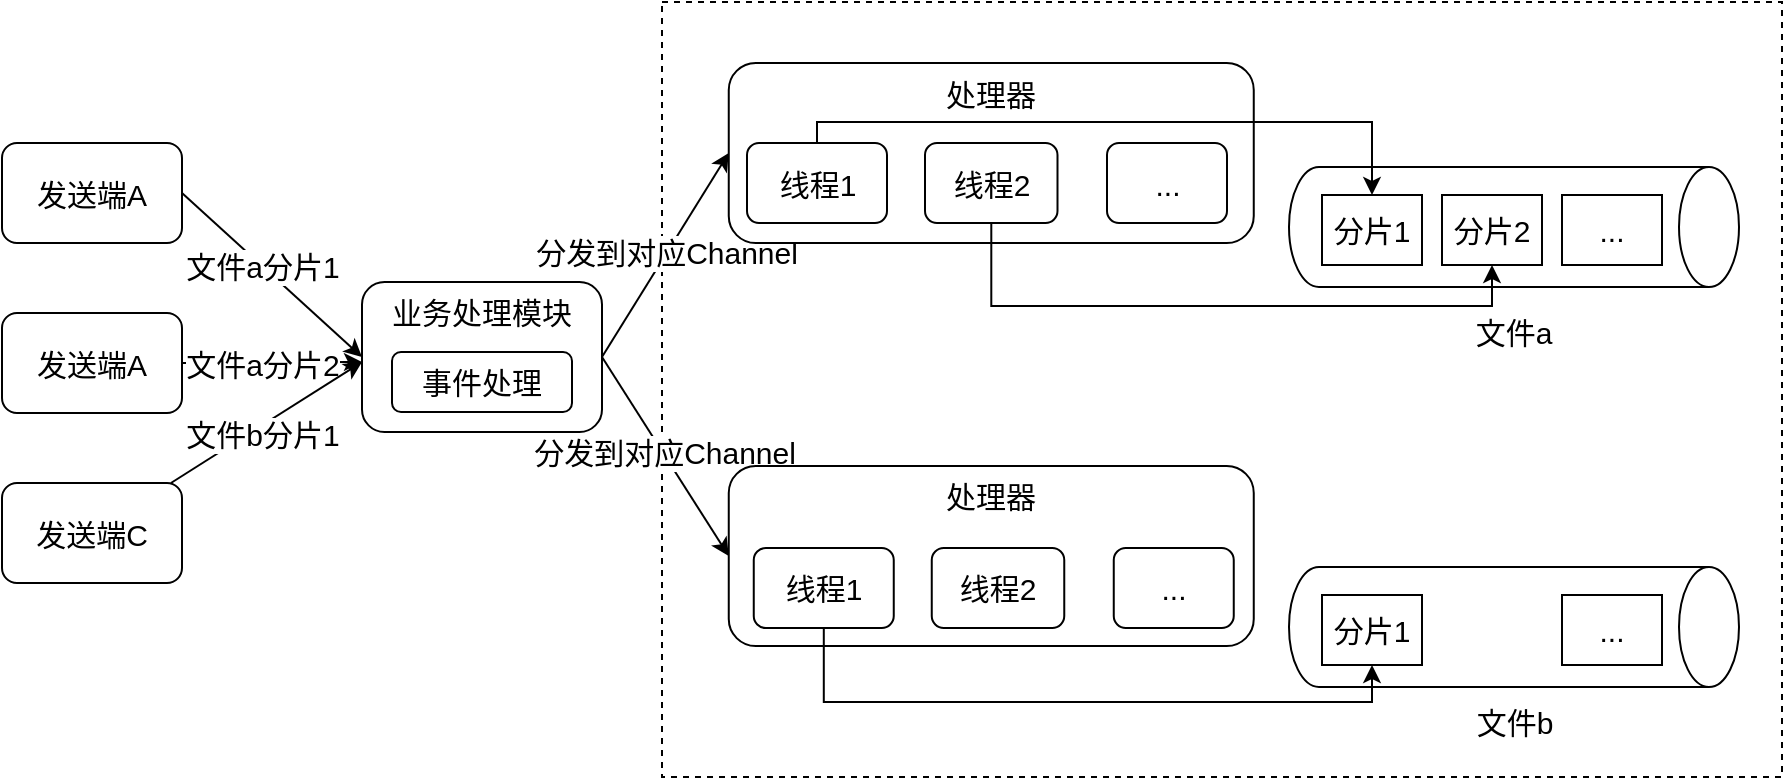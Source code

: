 <mxfile version="14.6.12" type="github">
  <diagram id="n4HC8YaUhGTWfw9sI0Wn" name="Page-1">
    <mxGraphModel dx="906" dy="589" grid="1" gridSize="10" guides="1" tooltips="1" connect="1" arrows="1" fold="1" page="1" pageScale="1" pageWidth="2339" pageHeight="3300" background="none" math="0" shadow="0">
      <root>
        <mxCell id="0" />
        <mxCell id="1" parent="0" />
        <mxCell id="nL799AtCIixuxnxENzf--4" value="" style="rounded=0;whiteSpace=wrap;html=1;dashed=1;fontSize=15;" vertex="1" parent="1">
          <mxGeometry x="520" y="110" width="560" height="387.5" as="geometry" />
        </mxCell>
        <mxCell id="nL799AtCIixuxnxENzf--7" style="rounded=0;orthogonalLoop=1;jettySize=auto;html=1;exitX=1;exitY=0.5;exitDx=0;exitDy=0;entryX=0;entryY=0.5;entryDx=0;entryDy=0;fontSize=15;" edge="1" parent="1" source="nL799AtCIixuxnxENzf--1" target="nL799AtCIixuxnxENzf--5">
          <mxGeometry relative="1" as="geometry" />
        </mxCell>
        <mxCell id="nL799AtCIixuxnxENzf--21" value="文件a分片1" style="edgeLabel;html=1;align=center;verticalAlign=middle;resizable=0;points=[];fontSize=15;" vertex="1" connectable="0" parent="nL799AtCIixuxnxENzf--7">
          <mxGeometry x="-0.315" y="-3" relative="1" as="geometry">
            <mxPoint x="11" y="6" as="offset" />
          </mxGeometry>
        </mxCell>
        <mxCell id="nL799AtCIixuxnxENzf--1" value="发送端A" style="rounded=1;whiteSpace=wrap;html=1;fontSize=15;" vertex="1" parent="1">
          <mxGeometry x="190" y="180.5" width="90" height="50" as="geometry" />
        </mxCell>
        <mxCell id="nL799AtCIixuxnxENzf--8" style="rounded=0;orthogonalLoop=1;jettySize=auto;html=1;exitX=1;exitY=0.5;exitDx=0;exitDy=0;fontSize=15;" edge="1" parent="1" source="nL799AtCIixuxnxENzf--2">
          <mxGeometry relative="1" as="geometry">
            <mxPoint x="370" y="290" as="targetPoint" />
          </mxGeometry>
        </mxCell>
        <mxCell id="nL799AtCIixuxnxENzf--22" value="文件a分片2" style="edgeLabel;html=1;align=center;verticalAlign=middle;resizable=0;points=[];fontSize=15;" vertex="1" connectable="0" parent="nL799AtCIixuxnxENzf--8">
          <mxGeometry x="-0.385" relative="1" as="geometry">
            <mxPoint x="12" as="offset" />
          </mxGeometry>
        </mxCell>
        <mxCell id="nL799AtCIixuxnxENzf--2" value="发送端A" style="rounded=1;whiteSpace=wrap;html=1;fontSize=15;" vertex="1" parent="1">
          <mxGeometry x="190" y="265.5" width="90" height="50" as="geometry" />
        </mxCell>
        <mxCell id="nL799AtCIixuxnxENzf--9" style="rounded=0;orthogonalLoop=1;jettySize=auto;html=1;fontSize=15;" edge="1" parent="1" source="nL799AtCIixuxnxENzf--3">
          <mxGeometry relative="1" as="geometry">
            <mxPoint x="370" y="290" as="targetPoint" />
          </mxGeometry>
        </mxCell>
        <mxCell id="nL799AtCIixuxnxENzf--23" value="文件b分片1" style="edgeLabel;html=1;align=center;verticalAlign=middle;resizable=0;points=[];fontSize=15;" vertex="1" connectable="0" parent="nL799AtCIixuxnxENzf--9">
          <mxGeometry x="-0.381" y="-2" relative="1" as="geometry">
            <mxPoint x="15" y="-8" as="offset" />
          </mxGeometry>
        </mxCell>
        <mxCell id="nL799AtCIixuxnxENzf--3" value="发送端C" style="rounded=1;whiteSpace=wrap;html=1;fontSize=15;" vertex="1" parent="1">
          <mxGeometry x="190" y="350.5" width="90" height="50" as="geometry" />
        </mxCell>
        <mxCell id="nL799AtCIixuxnxENzf--14" style="edgeStyle=none;rounded=0;orthogonalLoop=1;jettySize=auto;html=1;entryX=0;entryY=0.5;entryDx=0;entryDy=0;exitX=1;exitY=0.5;exitDx=0;exitDy=0;fontSize=15;" edge="1" parent="1" source="nL799AtCIixuxnxENzf--5" target="nL799AtCIixuxnxENzf--11">
          <mxGeometry relative="1" as="geometry" />
        </mxCell>
        <mxCell id="nL799AtCIixuxnxENzf--24" value="分发到对应Channel" style="edgeLabel;html=1;align=center;verticalAlign=middle;resizable=0;points=[];fontSize=15;" vertex="1" connectable="0" parent="nL799AtCIixuxnxENzf--14">
          <mxGeometry x="0.005" relative="1" as="geometry">
            <mxPoint y="-1" as="offset" />
          </mxGeometry>
        </mxCell>
        <mxCell id="nL799AtCIixuxnxENzf--20" style="edgeStyle=none;rounded=0;orthogonalLoop=1;jettySize=auto;html=1;exitX=1;exitY=0.5;exitDx=0;exitDy=0;entryX=0;entryY=0.5;entryDx=0;entryDy=0;fontSize=15;" edge="1" parent="1" source="nL799AtCIixuxnxENzf--5" target="nL799AtCIixuxnxENzf--37">
          <mxGeometry relative="1" as="geometry">
            <mxPoint x="527.5" y="385" as="targetPoint" />
          </mxGeometry>
        </mxCell>
        <mxCell id="nL799AtCIixuxnxENzf--26" value="分发到对应Channel" style="edgeLabel;html=1;align=center;verticalAlign=middle;resizable=0;points=[];fontSize=15;" vertex="1" connectable="0" parent="nL799AtCIixuxnxENzf--20">
          <mxGeometry x="0.018" y="-1" relative="1" as="geometry">
            <mxPoint x="-1" y="-4" as="offset" />
          </mxGeometry>
        </mxCell>
        <mxCell id="nL799AtCIixuxnxENzf--5" value="业务处理模块" style="rounded=1;whiteSpace=wrap;html=1;verticalAlign=top;fontSize=15;" vertex="1" parent="1">
          <mxGeometry x="370" y="250" width="120" height="75" as="geometry" />
        </mxCell>
        <mxCell id="nL799AtCIixuxnxENzf--6" value="事件处理" style="rounded=1;whiteSpace=wrap;html=1;fontSize=15;" vertex="1" parent="1">
          <mxGeometry x="385" y="285" width="90" height="30" as="geometry" />
        </mxCell>
        <mxCell id="nL799AtCIixuxnxENzf--11" value="处理器" style="rounded=1;whiteSpace=wrap;html=1;verticalAlign=top;fontSize=15;" vertex="1" parent="1">
          <mxGeometry x="553.38" y="140.5" width="262.5" height="90" as="geometry" />
        </mxCell>
        <mxCell id="nL799AtCIixuxnxENzf--32" value="线程1" style="rounded=1;whiteSpace=wrap;html=1;fontSize=15;" vertex="1" parent="1">
          <mxGeometry x="562.5" y="180.5" width="70" height="40" as="geometry" />
        </mxCell>
        <mxCell id="nL799AtCIixuxnxENzf--35" value="线程2" style="rounded=1;whiteSpace=wrap;html=1;fontSize=15;" vertex="1" parent="1">
          <mxGeometry x="651.5" y="180.5" width="66.25" height="40" as="geometry" />
        </mxCell>
        <mxCell id="nL799AtCIixuxnxENzf--36" value="..." style="rounded=1;whiteSpace=wrap;html=1;fontSize=15;" vertex="1" parent="1">
          <mxGeometry x="742.5" y="180.5" width="60" height="40" as="geometry" />
        </mxCell>
        <mxCell id="nL799AtCIixuxnxENzf--37" value="处理器" style="rounded=1;whiteSpace=wrap;html=1;verticalAlign=top;fontSize=15;" vertex="1" parent="1">
          <mxGeometry x="553.38" y="342" width="262.5" height="90" as="geometry" />
        </mxCell>
        <mxCell id="nL799AtCIixuxnxENzf--38" value="线程1" style="rounded=1;whiteSpace=wrap;html=1;fontSize=15;" vertex="1" parent="1">
          <mxGeometry x="565.88" y="383" width="70" height="40" as="geometry" />
        </mxCell>
        <mxCell id="nL799AtCIixuxnxENzf--39" value="线程2" style="rounded=1;whiteSpace=wrap;html=1;fontSize=15;" vertex="1" parent="1">
          <mxGeometry x="654.88" y="383" width="66.25" height="40" as="geometry" />
        </mxCell>
        <mxCell id="nL799AtCIixuxnxENzf--40" value="..." style="rounded=1;whiteSpace=wrap;html=1;fontSize=15;" vertex="1" parent="1">
          <mxGeometry x="745.88" y="383" width="60" height="40" as="geometry" />
        </mxCell>
        <mxCell id="nL799AtCIixuxnxENzf--42" value="" style="shape=cylinder3;whiteSpace=wrap;html=1;boundedLbl=1;backgroundOutline=1;size=15;fontSize=15;rotation=90;" vertex="1" parent="1">
          <mxGeometry x="916" y="110" width="60" height="225" as="geometry" />
        </mxCell>
        <mxCell id="nL799AtCIixuxnxENzf--43" value="分片1" style="rounded=0;whiteSpace=wrap;html=1;fontSize=15;" vertex="1" parent="1">
          <mxGeometry x="850" y="206.5" width="50" height="35" as="geometry" />
        </mxCell>
        <mxCell id="nL799AtCIixuxnxENzf--44" value="分片2" style="rounded=0;whiteSpace=wrap;html=1;fontSize=15;" vertex="1" parent="1">
          <mxGeometry x="910" y="206.5" width="50" height="35" as="geometry" />
        </mxCell>
        <mxCell id="nL799AtCIixuxnxENzf--45" value="..." style="rounded=0;whiteSpace=wrap;html=1;fontSize=15;" vertex="1" parent="1">
          <mxGeometry x="970" y="206.5" width="50" height="35" as="geometry" />
        </mxCell>
        <mxCell id="nL799AtCIixuxnxENzf--46" style="edgeStyle=orthogonalEdgeStyle;rounded=0;orthogonalLoop=1;jettySize=auto;html=1;entryX=0.5;entryY=0;entryDx=0;entryDy=0;fontSize=15;" edge="1" parent="1" source="nL799AtCIixuxnxENzf--32" target="nL799AtCIixuxnxENzf--43">
          <mxGeometry relative="1" as="geometry">
            <Array as="points">
              <mxPoint x="598" y="170" />
              <mxPoint x="875" y="170" />
            </Array>
          </mxGeometry>
        </mxCell>
        <mxCell id="nL799AtCIixuxnxENzf--47" style="edgeStyle=orthogonalEdgeStyle;rounded=0;orthogonalLoop=1;jettySize=auto;html=1;entryX=0.5;entryY=1;entryDx=0;entryDy=0;fontSize=15;" edge="1" parent="1" source="nL799AtCIixuxnxENzf--35" target="nL799AtCIixuxnxENzf--44">
          <mxGeometry relative="1" as="geometry">
            <Array as="points">
              <mxPoint x="685" y="262" />
              <mxPoint x="935" y="262" />
            </Array>
          </mxGeometry>
        </mxCell>
        <mxCell id="nL799AtCIixuxnxENzf--48" value="文件a" style="text;html=1;strokeColor=none;fillColor=none;align=center;verticalAlign=middle;whiteSpace=wrap;rounded=0;fontSize=15;" vertex="1" parent="1">
          <mxGeometry x="919" y="265" width="54" height="20" as="geometry" />
        </mxCell>
        <mxCell id="nL799AtCIixuxnxENzf--49" value="" style="shape=cylinder3;whiteSpace=wrap;html=1;boundedLbl=1;backgroundOutline=1;size=15;fontSize=15;rotation=90;" vertex="1" parent="1">
          <mxGeometry x="916" y="310" width="60" height="225" as="geometry" />
        </mxCell>
        <mxCell id="nL799AtCIixuxnxENzf--50" value="分片1" style="rounded=0;whiteSpace=wrap;html=1;fontSize=15;" vertex="1" parent="1">
          <mxGeometry x="850" y="406.5" width="50" height="35" as="geometry" />
        </mxCell>
        <mxCell id="nL799AtCIixuxnxENzf--52" value="..." style="rounded=0;whiteSpace=wrap;html=1;fontSize=15;" vertex="1" parent="1">
          <mxGeometry x="970" y="406.5" width="50" height="35" as="geometry" />
        </mxCell>
        <mxCell id="nL799AtCIixuxnxENzf--53" value="文件b" style="text;html=1;strokeColor=none;fillColor=none;align=center;verticalAlign=middle;whiteSpace=wrap;rounded=0;fontSize=15;" vertex="1" parent="1">
          <mxGeometry x="919.5" y="460" width="53" height="20" as="geometry" />
        </mxCell>
        <mxCell id="nL799AtCIixuxnxENzf--54" style="edgeStyle=orthogonalEdgeStyle;rounded=0;orthogonalLoop=1;jettySize=auto;html=1;fontSize=15;entryX=0.5;entryY=1;entryDx=0;entryDy=0;" edge="1" parent="1" source="nL799AtCIixuxnxENzf--38" target="nL799AtCIixuxnxENzf--50">
          <mxGeometry relative="1" as="geometry">
            <mxPoint x="906" y="440" as="targetPoint" />
            <Array as="points">
              <mxPoint x="601" y="460" />
              <mxPoint x="875" y="460" />
            </Array>
          </mxGeometry>
        </mxCell>
      </root>
    </mxGraphModel>
  </diagram>
</mxfile>
